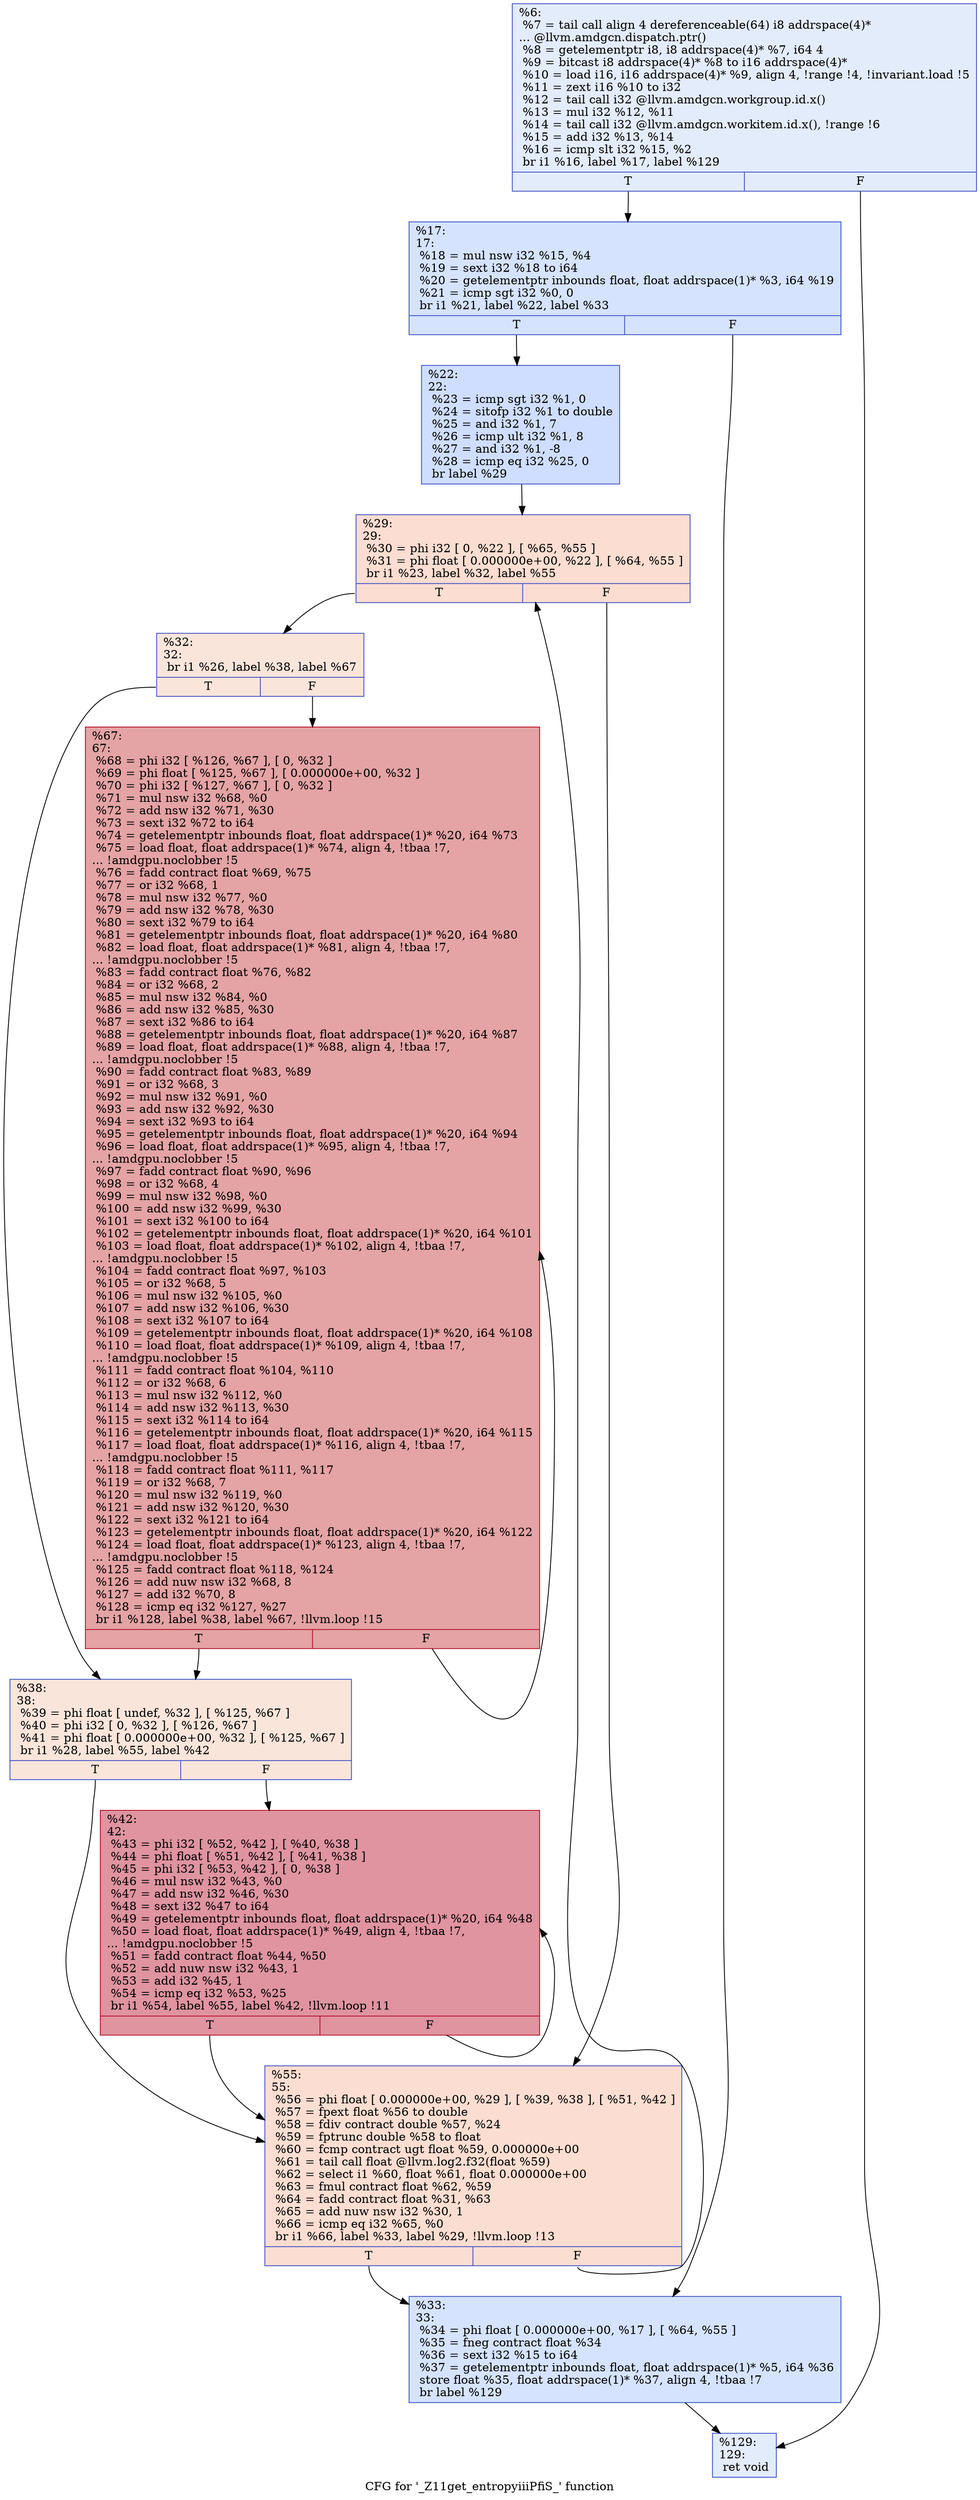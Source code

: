 digraph "CFG for '_Z11get_entropyiiiPfiS_' function" {
	label="CFG for '_Z11get_entropyiiiPfiS_' function";

	Node0x5142590 [shape=record,color="#3d50c3ff", style=filled, fillcolor="#bfd3f670",label="{%6:\l  %7 = tail call align 4 dereferenceable(64) i8 addrspace(4)*\l... @llvm.amdgcn.dispatch.ptr()\l  %8 = getelementptr i8, i8 addrspace(4)* %7, i64 4\l  %9 = bitcast i8 addrspace(4)* %8 to i16 addrspace(4)*\l  %10 = load i16, i16 addrspace(4)* %9, align 4, !range !4, !invariant.load !5\l  %11 = zext i16 %10 to i32\l  %12 = tail call i32 @llvm.amdgcn.workgroup.id.x()\l  %13 = mul i32 %12, %11\l  %14 = tail call i32 @llvm.amdgcn.workitem.id.x(), !range !6\l  %15 = add i32 %13, %14\l  %16 = icmp slt i32 %15, %2\l  br i1 %16, label %17, label %129\l|{<s0>T|<s1>F}}"];
	Node0x5142590:s0 -> Node0x5142e70;
	Node0x5142590:s1 -> Node0x5144560;
	Node0x5142e70 [shape=record,color="#3d50c3ff", style=filled, fillcolor="#a1c0ff70",label="{%17:\l17:                                               \l  %18 = mul nsw i32 %15, %4\l  %19 = sext i32 %18 to i64\l  %20 = getelementptr inbounds float, float addrspace(1)* %3, i64 %19\l  %21 = icmp sgt i32 %0, 0\l  br i1 %21, label %22, label %33\l|{<s0>T|<s1>F}}"];
	Node0x5142e70:s0 -> Node0x51448d0;
	Node0x5142e70:s1 -> Node0x5144920;
	Node0x51448d0 [shape=record,color="#3d50c3ff", style=filled, fillcolor="#93b5fe70",label="{%22:\l22:                                               \l  %23 = icmp sgt i32 %1, 0\l  %24 = sitofp i32 %1 to double\l  %25 = and i32 %1, 7\l  %26 = icmp ult i32 %1, 8\l  %27 = and i32 %1, -8\l  %28 = icmp eq i32 %25, 0\l  br label %29\l}"];
	Node0x51448d0 -> Node0x5144e30;
	Node0x5144e30 [shape=record,color="#3d50c3ff", style=filled, fillcolor="#f7b39670",label="{%29:\l29:                                               \l  %30 = phi i32 [ 0, %22 ], [ %65, %55 ]\l  %31 = phi float [ 0.000000e+00, %22 ], [ %64, %55 ]\l  br i1 %23, label %32, label %55\l|{<s0>T|<s1>F}}"];
	Node0x5144e30:s0 -> Node0x5145bd0;
	Node0x5144e30:s1 -> Node0x5144f20;
	Node0x5145bd0 [shape=record,color="#3d50c3ff", style=filled, fillcolor="#f4c5ad70",label="{%32:\l32:                                               \l  br i1 %26, label %38, label %67\l|{<s0>T|<s1>F}}"];
	Node0x5145bd0:s0 -> Node0x5144450;
	Node0x5145bd0:s1 -> Node0x51444a0;
	Node0x5144920 [shape=record,color="#3d50c3ff", style=filled, fillcolor="#a1c0ff70",label="{%33:\l33:                                               \l  %34 = phi float [ 0.000000e+00, %17 ], [ %64, %55 ]\l  %35 = fneg contract float %34\l  %36 = sext i32 %15 to i64\l  %37 = getelementptr inbounds float, float addrspace(1)* %5, i64 %36\l  store float %35, float addrspace(1)* %37, align 4, !tbaa !7\l  br label %129\l}"];
	Node0x5144920 -> Node0x5144560;
	Node0x5144450 [shape=record,color="#3d50c3ff", style=filled, fillcolor="#f4c5ad70",label="{%38:\l38:                                               \l  %39 = phi float [ undef, %32 ], [ %125, %67 ]\l  %40 = phi i32 [ 0, %32 ], [ %126, %67 ]\l  %41 = phi float [ 0.000000e+00, %32 ], [ %125, %67 ]\l  br i1 %28, label %55, label %42\l|{<s0>T|<s1>F}}"];
	Node0x5144450:s0 -> Node0x5144f20;
	Node0x5144450:s1 -> Node0x5146a90;
	Node0x5146a90 [shape=record,color="#b70d28ff", style=filled, fillcolor="#b70d2870",label="{%42:\l42:                                               \l  %43 = phi i32 [ %52, %42 ], [ %40, %38 ]\l  %44 = phi float [ %51, %42 ], [ %41, %38 ]\l  %45 = phi i32 [ %53, %42 ], [ 0, %38 ]\l  %46 = mul nsw i32 %43, %0\l  %47 = add nsw i32 %46, %30\l  %48 = sext i32 %47 to i64\l  %49 = getelementptr inbounds float, float addrspace(1)* %20, i64 %48\l  %50 = load float, float addrspace(1)* %49, align 4, !tbaa !7,\l... !amdgpu.noclobber !5\l  %51 = fadd contract float %44, %50\l  %52 = add nuw nsw i32 %43, 1\l  %53 = add i32 %45, 1\l  %54 = icmp eq i32 %53, %25\l  br i1 %54, label %55, label %42, !llvm.loop !11\l|{<s0>T|<s1>F}}"];
	Node0x5146a90:s0 -> Node0x5144f20;
	Node0x5146a90:s1 -> Node0x5146a90;
	Node0x5144f20 [shape=record,color="#3d50c3ff", style=filled, fillcolor="#f7b39670",label="{%55:\l55:                                               \l  %56 = phi float [ 0.000000e+00, %29 ], [ %39, %38 ], [ %51, %42 ]\l  %57 = fpext float %56 to double\l  %58 = fdiv contract double %57, %24\l  %59 = fptrunc double %58 to float\l  %60 = fcmp contract ugt float %59, 0.000000e+00\l  %61 = tail call float @llvm.log2.f32(float %59)\l  %62 = select i1 %60, float %61, float 0.000000e+00\l  %63 = fmul contract float %62, %59\l  %64 = fadd contract float %31, %63\l  %65 = add nuw nsw i32 %30, 1\l  %66 = icmp eq i32 %65, %0\l  br i1 %66, label %33, label %29, !llvm.loop !13\l|{<s0>T|<s1>F}}"];
	Node0x5144f20:s0 -> Node0x5144920;
	Node0x5144f20:s1 -> Node0x5144e30;
	Node0x51444a0 [shape=record,color="#b70d28ff", style=filled, fillcolor="#c32e3170",label="{%67:\l67:                                               \l  %68 = phi i32 [ %126, %67 ], [ 0, %32 ]\l  %69 = phi float [ %125, %67 ], [ 0.000000e+00, %32 ]\l  %70 = phi i32 [ %127, %67 ], [ 0, %32 ]\l  %71 = mul nsw i32 %68, %0\l  %72 = add nsw i32 %71, %30\l  %73 = sext i32 %72 to i64\l  %74 = getelementptr inbounds float, float addrspace(1)* %20, i64 %73\l  %75 = load float, float addrspace(1)* %74, align 4, !tbaa !7,\l... !amdgpu.noclobber !5\l  %76 = fadd contract float %69, %75\l  %77 = or i32 %68, 1\l  %78 = mul nsw i32 %77, %0\l  %79 = add nsw i32 %78, %30\l  %80 = sext i32 %79 to i64\l  %81 = getelementptr inbounds float, float addrspace(1)* %20, i64 %80\l  %82 = load float, float addrspace(1)* %81, align 4, !tbaa !7,\l... !amdgpu.noclobber !5\l  %83 = fadd contract float %76, %82\l  %84 = or i32 %68, 2\l  %85 = mul nsw i32 %84, %0\l  %86 = add nsw i32 %85, %30\l  %87 = sext i32 %86 to i64\l  %88 = getelementptr inbounds float, float addrspace(1)* %20, i64 %87\l  %89 = load float, float addrspace(1)* %88, align 4, !tbaa !7,\l... !amdgpu.noclobber !5\l  %90 = fadd contract float %83, %89\l  %91 = or i32 %68, 3\l  %92 = mul nsw i32 %91, %0\l  %93 = add nsw i32 %92, %30\l  %94 = sext i32 %93 to i64\l  %95 = getelementptr inbounds float, float addrspace(1)* %20, i64 %94\l  %96 = load float, float addrspace(1)* %95, align 4, !tbaa !7,\l... !amdgpu.noclobber !5\l  %97 = fadd contract float %90, %96\l  %98 = or i32 %68, 4\l  %99 = mul nsw i32 %98, %0\l  %100 = add nsw i32 %99, %30\l  %101 = sext i32 %100 to i64\l  %102 = getelementptr inbounds float, float addrspace(1)* %20, i64 %101\l  %103 = load float, float addrspace(1)* %102, align 4, !tbaa !7,\l... !amdgpu.noclobber !5\l  %104 = fadd contract float %97, %103\l  %105 = or i32 %68, 5\l  %106 = mul nsw i32 %105, %0\l  %107 = add nsw i32 %106, %30\l  %108 = sext i32 %107 to i64\l  %109 = getelementptr inbounds float, float addrspace(1)* %20, i64 %108\l  %110 = load float, float addrspace(1)* %109, align 4, !tbaa !7,\l... !amdgpu.noclobber !5\l  %111 = fadd contract float %104, %110\l  %112 = or i32 %68, 6\l  %113 = mul nsw i32 %112, %0\l  %114 = add nsw i32 %113, %30\l  %115 = sext i32 %114 to i64\l  %116 = getelementptr inbounds float, float addrspace(1)* %20, i64 %115\l  %117 = load float, float addrspace(1)* %116, align 4, !tbaa !7,\l... !amdgpu.noclobber !5\l  %118 = fadd contract float %111, %117\l  %119 = or i32 %68, 7\l  %120 = mul nsw i32 %119, %0\l  %121 = add nsw i32 %120, %30\l  %122 = sext i32 %121 to i64\l  %123 = getelementptr inbounds float, float addrspace(1)* %20, i64 %122\l  %124 = load float, float addrspace(1)* %123, align 4, !tbaa !7,\l... !amdgpu.noclobber !5\l  %125 = fadd contract float %118, %124\l  %126 = add nuw nsw i32 %68, 8\l  %127 = add i32 %70, 8\l  %128 = icmp eq i32 %127, %27\l  br i1 %128, label %38, label %67, !llvm.loop !15\l|{<s0>T|<s1>F}}"];
	Node0x51444a0:s0 -> Node0x5144450;
	Node0x51444a0:s1 -> Node0x51444a0;
	Node0x5144560 [shape=record,color="#3d50c3ff", style=filled, fillcolor="#bfd3f670",label="{%129:\l129:                                              \l  ret void\l}"];
}
